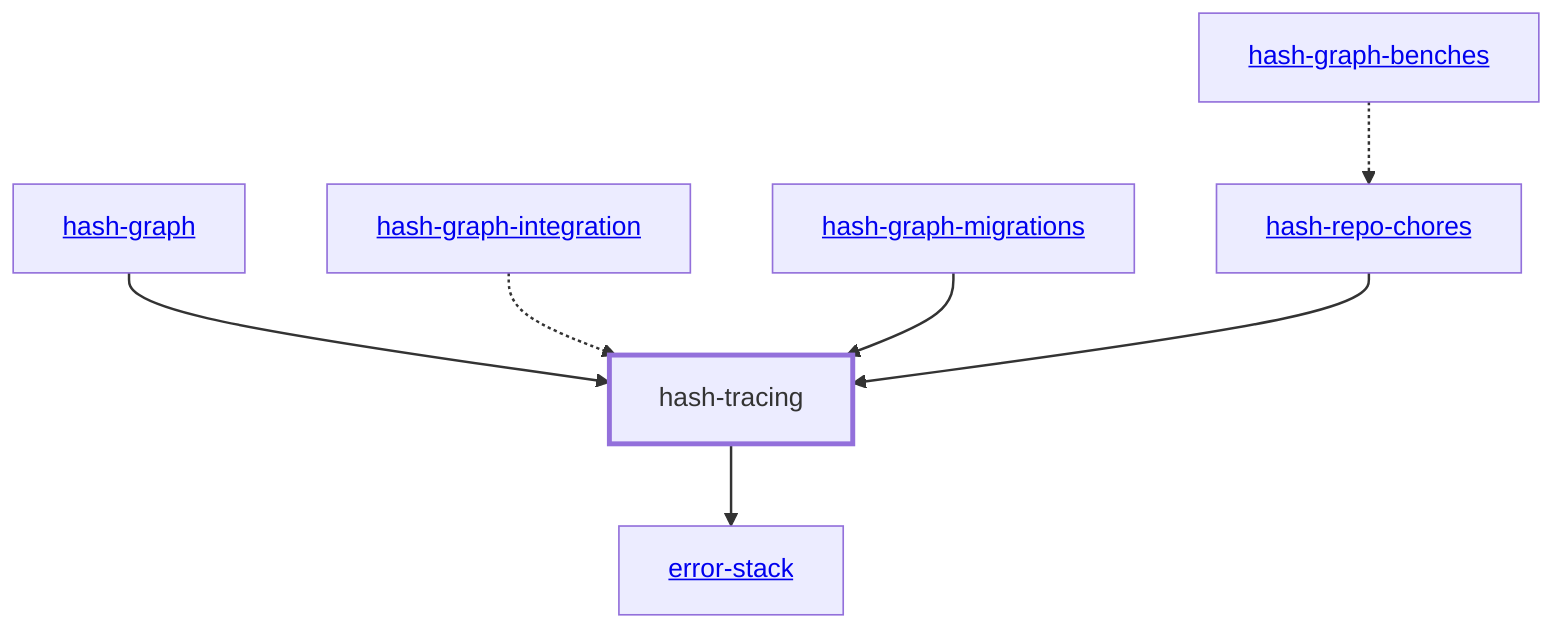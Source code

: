 graph TD
    %% Configure the diagram
    linkStyle default stroke-width:1.5px
    classDef default stroke-width:1px
    classDef root stroke-width:3px
    classDef dev stroke-width:1px
    classDef build stroke-width:1px
    %% Legend
    %% --> : Normal dependency
    %% -.-> : Dev dependency
    %% ---> : Build dependency
    0[hash-tracing]
    class 0 root
    1[<a href="../error_stack/index.html">error-stack</a>]
    2[<a href="../hash_graph/index.html">hash-graph</a>]
    3[<a href="../hash_graph_integration/index.html">hash-graph-integration</a>]
    4[<a href="../hash_graph_migrations/index.html">hash-graph-migrations</a>]
    5[<a href="../hash_repo_chores/index.html">hash-repo-chores</a>]
    6[<a href="../hash_graph_benches/index.html">hash-graph-benches</a>]
    0 --> 1
    2 --> 0
    3 -.-> 0
    4 --> 0
    5 --> 0
    6 -.-> 5